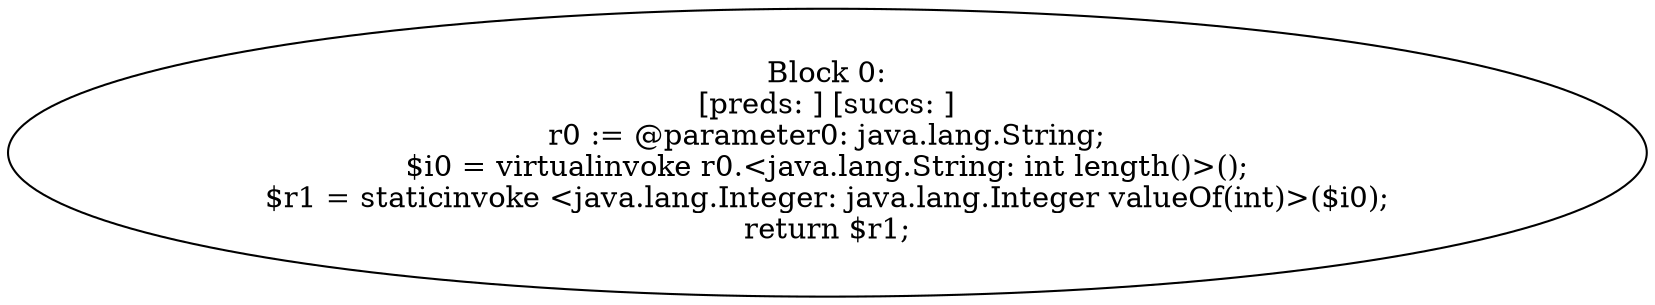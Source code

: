 digraph "unitGraph" {
    "Block 0:
[preds: ] [succs: ]
r0 := @parameter0: java.lang.String;
$i0 = virtualinvoke r0.<java.lang.String: int length()>();
$r1 = staticinvoke <java.lang.Integer: java.lang.Integer valueOf(int)>($i0);
return $r1;
"
}
